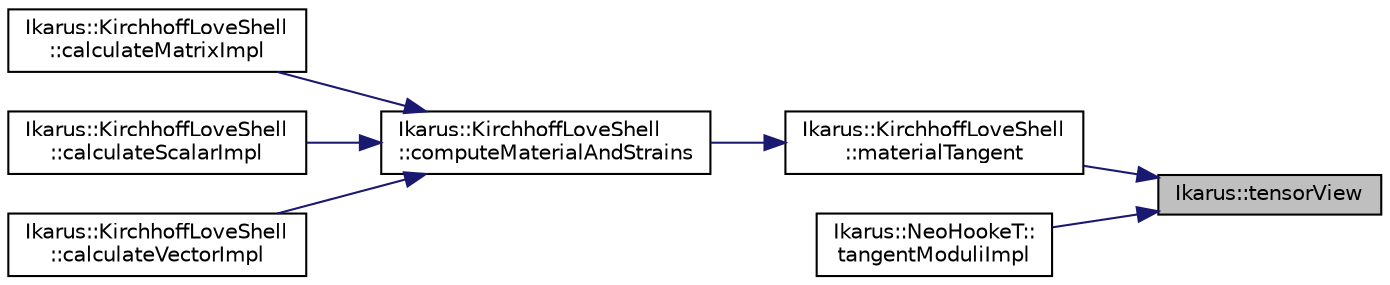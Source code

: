 digraph "Ikarus::tensorView"
{
 // LATEX_PDF_SIZE
  edge [fontname="Helvetica",fontsize="10",labelfontname="Helvetica",labelfontsize="10"];
  node [fontname="Helvetica",fontsize="10",shape=record];
  rankdir="RL";
  Node1 [label="Ikarus::tensorView",height=0.2,width=0.4,color="black", fillcolor="grey75", style="filled", fontcolor="black",tooltip="View an Eigen matrix as an Eigen Tensor with specified dimensions."];
  Node1 -> Node2 [dir="back",color="midnightblue",fontsize="10",style="solid"];
  Node2 [label="Ikarus::KirchhoffLoveShell\l::materialTangent",height=0.2,width=0.4,color="black", fillcolor="white", style="filled",URL="$a01416.html#a0a02eda2ec4b244354d313e8c98568f6",tooltip="Gets the material tangent matrix for the linear elastic material."];
  Node2 -> Node3 [dir="back",color="midnightblue",fontsize="10",style="solid"];
  Node3 [label="Ikarus::KirchhoffLoveShell\l::computeMaterialAndStrains",height=0.2,width=0.4,color="black", fillcolor="white", style="filled",URL="$a01416.html#a2116db254c03a1873dc6d1d432d8eaa1",tooltip="Compute material properties and strains at a given integration point."];
  Node3 -> Node4 [dir="back",color="midnightblue",fontsize="10",style="solid"];
  Node4 [label="Ikarus::KirchhoffLoveShell\l::calculateMatrixImpl",height=0.2,width=0.4,color="black", fillcolor="white", style="filled",URL="$a01416.html#a71e905f315ca4efee16150b0c43fbabe",tooltip=" "];
  Node3 -> Node5 [dir="back",color="midnightblue",fontsize="10",style="solid"];
  Node5 [label="Ikarus::KirchhoffLoveShell\l::calculateScalarImpl",height=0.2,width=0.4,color="black", fillcolor="white", style="filled",URL="$a01416.html#ac901c3457b487e52ca4c40ccfb1e69a6",tooltip=" "];
  Node3 -> Node6 [dir="back",color="midnightblue",fontsize="10",style="solid"];
  Node6 [label="Ikarus::KirchhoffLoveShell\l::calculateVectorImpl",height=0.2,width=0.4,color="black", fillcolor="white", style="filled",URL="$a01416.html#a14aa1287417c41d90c1f9cad4738cc93",tooltip=" "];
  Node1 -> Node7 [dir="back",color="midnightblue",fontsize="10",style="solid"];
  Node7 [label="Ikarus::NeoHookeT::\ltangentModuliImpl",height=0.2,width=0.4,color="black", fillcolor="white", style="filled",URL="$a01464.html#a4a0fcea9a714d1a6d4cb3aa691f5596d",tooltip="Computes the tangent moduli in the Neo-Hookean material model."];
}
